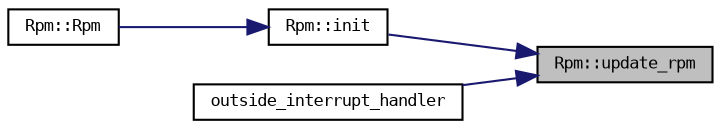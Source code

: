 digraph "Rpm::update_rpm"
{
 // LATEX_PDF_SIZE
  bgcolor="transparent";
  edge [fontname="DejaVuSansMono",fontsize="8",labelfontname="DejaVuSansMono",labelfontsize="8"];
  node [fontname="DejaVuSansMono",fontsize="8",shape=record];
  rankdir="RL";
  Node1 [label="Rpm::update_rpm",height=0.2,width=0.4,color="black", fillcolor="grey75", style="filled", fontcolor="black",tooltip=" "];
  Node1 -> Node2 [dir="back",color="midnightblue",fontsize="8",style="solid",fontname="DejaVuSansMono"];
  Node2 [label="Rpm::init",height=0.2,width=0.4,color="black",URL="$classRpm.html#ac6a52231cd6967bd6c565615638cc50c",tooltip=" "];
  Node2 -> Node3 [dir="back",color="midnightblue",fontsize="8",style="solid",fontname="DejaVuSansMono"];
  Node3 [label="Rpm::Rpm",height=0.2,width=0.4,color="black",URL="$classRpm.html#a121340fc34d14d36ec48bef0b38909f1",tooltip=" "];
  Node1 -> Node4 [dir="back",color="midnightblue",fontsize="8",style="solid",fontname="DejaVuSansMono"];
  Node4 [label="outside_interrupt_handler",height=0.2,width=0.4,color="black",URL="$rpm_8cpp.html#acf2356782b1ac2ca382a6b124ad84819",tooltip=" "];
}
